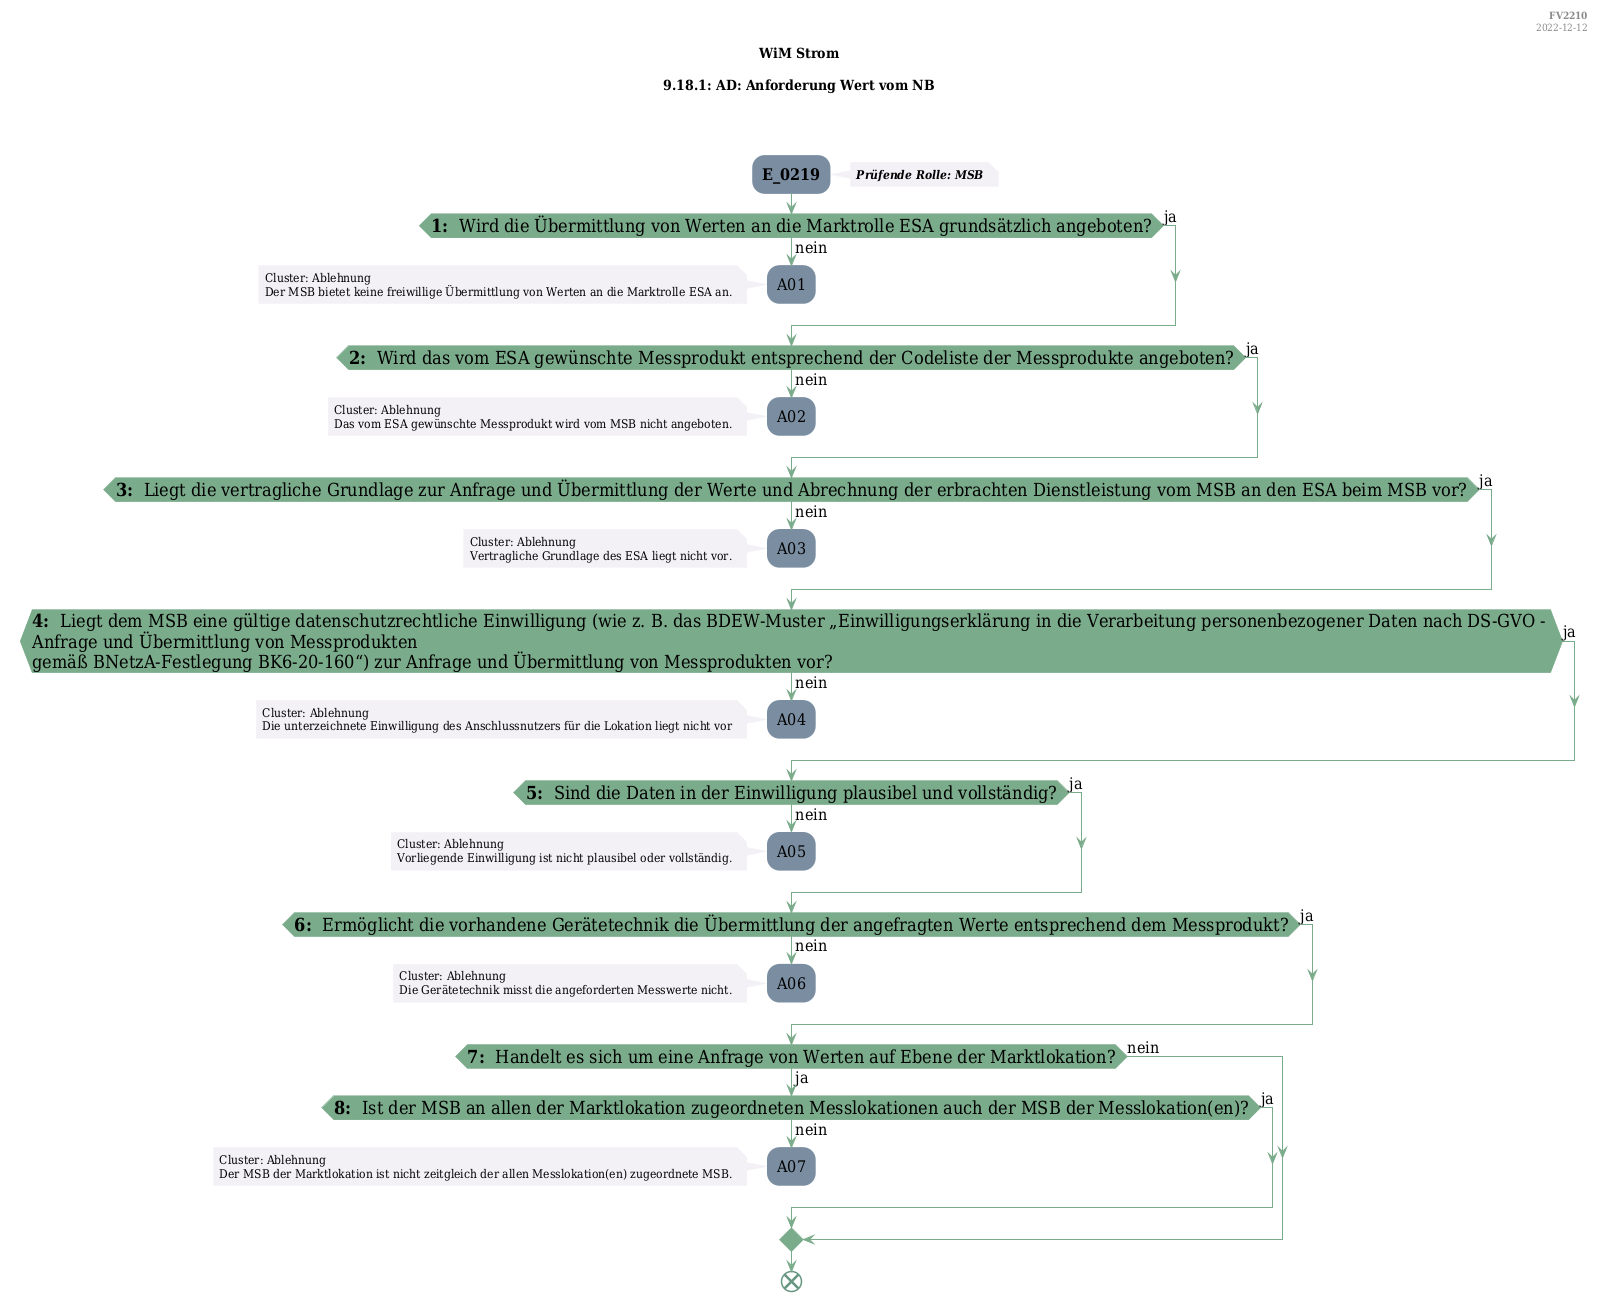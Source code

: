 @startuml
skinparam Shadowing false
skinparam NoteBorderColor #f3f1f6
skinparam NoteBackgroundColor #f3f1f6
skinparam NoteFontSize 12
skinparam ActivityBorderColor none
skinparam ActivityBackgroundColor #7a8da1
skinparam ActivityFontSize 16
skinparam ArrowColor #7aab8a
skinparam ArrowFontSize 16
skinparam ActivityDiamondBackgroundColor #7aab8a
skinparam ActivityDiamondBorderColor #7aab8a
skinparam ActivityDiamondFontSize 18
skinparam defaultFontName DejaVu Serif Condensed
skinparam ActivityEndColor #669580

header
<b>FV2210
2022-12-12
endheader

title
WiM Strom

9.18.1: AD: Anforderung Wert vom NB



end title
:<b>E_0219</b>;
note right
<b><i>Prüfende Rolle: MSB
end note

if (<b>1: </b> Wird die Übermittlung von Werten an die Marktrolle ESA grundsätzlich angeboten?) then (ja)
else (nein)
    :A01;
    note left
        Cluster: Ablehnung
        Der MSB bietet keine freiwillige Übermittlung von Werten an die Marktrolle ESA an.
    endnote
    kill;
endif
if (<b>2: </b> Wird das vom ESA gewünschte Messprodukt entsprechend der Codeliste der Messprodukte angeboten?) then (ja)
else (nein)
    :A02;
    note left
        Cluster: Ablehnung
        Das vom ESA gewünschte Messprodukt wird vom MSB nicht angeboten.
    endnote
    kill;
endif
if (<b>3: </b> Liegt die vertragliche Grundlage zur Anfrage und Übermittlung der Werte und Abrechnung der erbrachten Dienstleistung vom MSB an den ESA beim MSB vor?) then (ja)
else (nein)
    :A03;
    note left
        Cluster: Ablehnung
        Vertragliche Grundlage des ESA liegt nicht vor.
    endnote
    kill;
endif
if (<b>4: </b> Liegt dem MSB eine gültige datenschutzrechtliche Einwilligung (wie z. B. das BDEW-Muster „Einwilligungserklärung in die Verarbeitung personenbezogener Daten nach DS-GVO - 
Anfrage und Übermittlung von Messprodukten 
gemäß BNetzA-Festlegung BK6-20-160“&#41; zur Anfrage und Übermittlung von Messprodukten vor?) then (ja)
else (nein)
    :A04;
    note left
        Cluster: Ablehnung
        Die unterzeichnete Einwilligung des Anschlussnutzers für die Lokation liegt nicht vor
    endnote
    kill;
endif
if (<b>5: </b> Sind die Daten in der Einwilligung plausibel und vollständig?) then (ja)
else (nein)
    :A05;
    note left
        Cluster: Ablehnung
        Vorliegende Einwilligung ist nicht plausibel oder vollständig.
    endnote
    kill;
endif
if (<b>6: </b> Ermöglicht die vorhandene Gerätetechnik die Übermittlung der angefragten Werte entsprechend dem Messprodukt?) then (ja)
else (nein)
    :A06;
    note left
        Cluster: Ablehnung
        Die Gerätetechnik misst die angeforderten Messwerte nicht.
    endnote
    kill;
endif
if (<b>7: </b> Handelt es sich um eine Anfrage von Werten auf Ebene der Marktlokation?) then (ja)
    if (<b>8: </b> Ist der MSB an allen der Marktlokation zugeordneten Messlokationen auch der MSB der Messlokation(en&#41;?) then (ja)
    else (nein)
        :A07;
        note left
            Cluster: Ablehnung
            Der MSB der Marktlokation ist nicht zeitgleich der allen Messlokation(en&#41; zugeordnete MSB.
        endnote
        kill;
    endif
else (nein)
endif
end

@enduml
